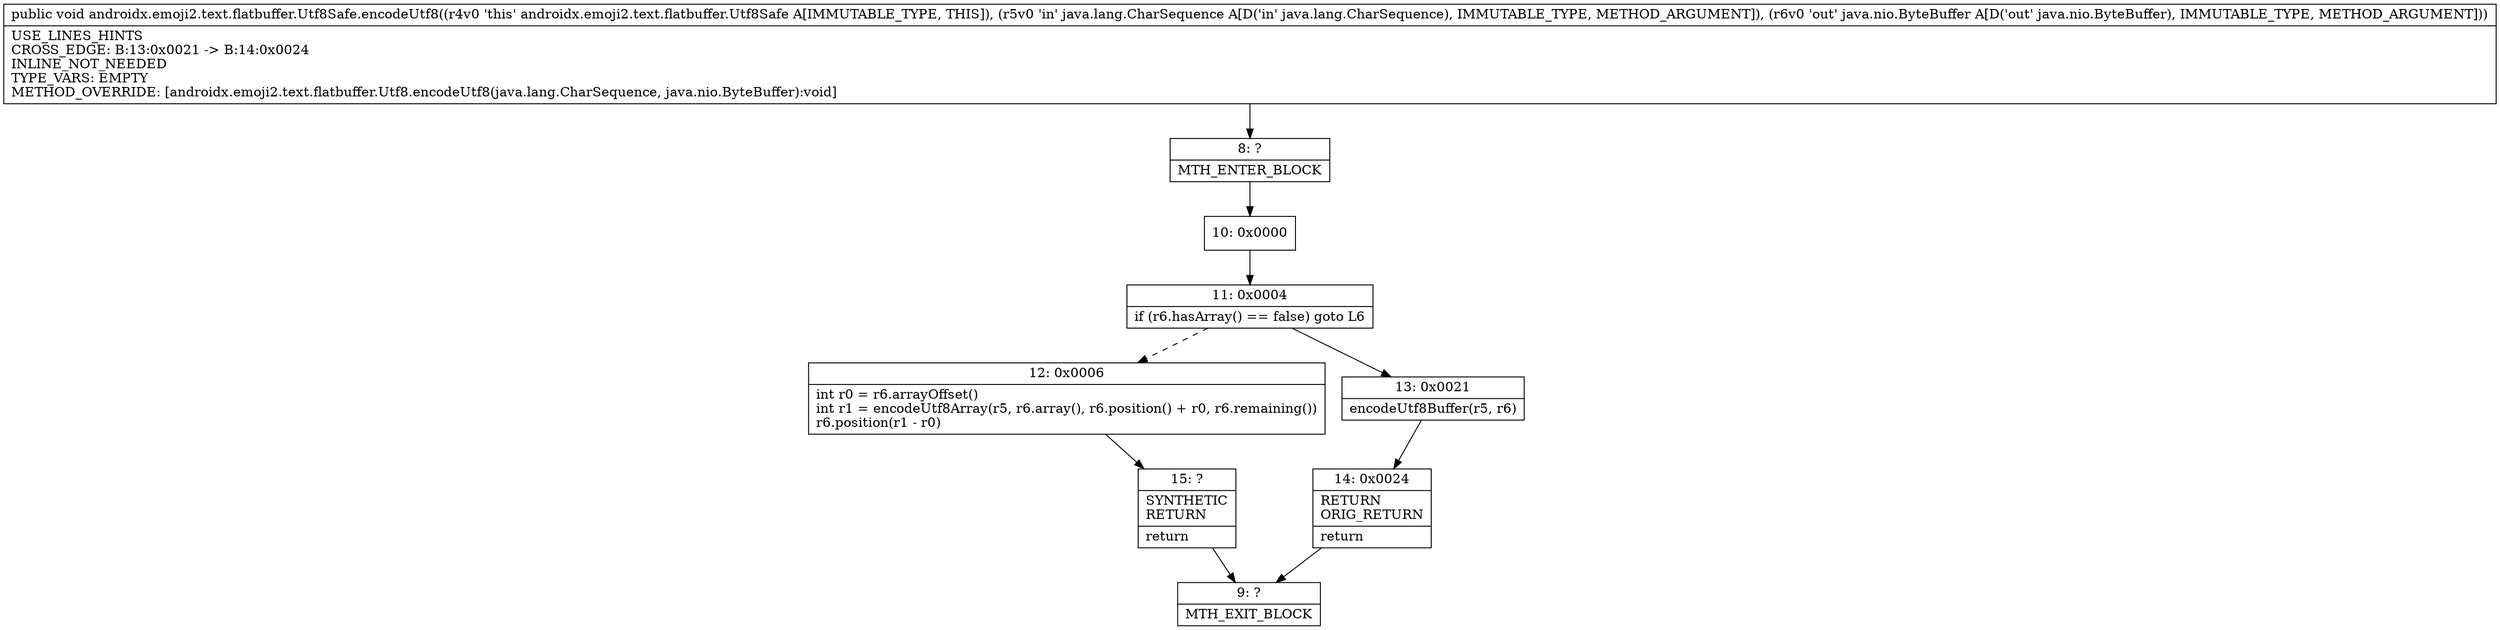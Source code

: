 digraph "CFG forandroidx.emoji2.text.flatbuffer.Utf8Safe.encodeUtf8(Ljava\/lang\/CharSequence;Ljava\/nio\/ByteBuffer;)V" {
Node_8 [shape=record,label="{8\:\ ?|MTH_ENTER_BLOCK\l}"];
Node_10 [shape=record,label="{10\:\ 0x0000}"];
Node_11 [shape=record,label="{11\:\ 0x0004|if (r6.hasArray() == false) goto L6\l}"];
Node_12 [shape=record,label="{12\:\ 0x0006|int r0 = r6.arrayOffset()\lint r1 = encodeUtf8Array(r5, r6.array(), r6.position() + r0, r6.remaining())\lr6.position(r1 \- r0)\l}"];
Node_15 [shape=record,label="{15\:\ ?|SYNTHETIC\lRETURN\l|return\l}"];
Node_9 [shape=record,label="{9\:\ ?|MTH_EXIT_BLOCK\l}"];
Node_13 [shape=record,label="{13\:\ 0x0021|encodeUtf8Buffer(r5, r6)\l}"];
Node_14 [shape=record,label="{14\:\ 0x0024|RETURN\lORIG_RETURN\l|return\l}"];
MethodNode[shape=record,label="{public void androidx.emoji2.text.flatbuffer.Utf8Safe.encodeUtf8((r4v0 'this' androidx.emoji2.text.flatbuffer.Utf8Safe A[IMMUTABLE_TYPE, THIS]), (r5v0 'in' java.lang.CharSequence A[D('in' java.lang.CharSequence), IMMUTABLE_TYPE, METHOD_ARGUMENT]), (r6v0 'out' java.nio.ByteBuffer A[D('out' java.nio.ByteBuffer), IMMUTABLE_TYPE, METHOD_ARGUMENT]))  | USE_LINES_HINTS\lCROSS_EDGE: B:13:0x0021 \-\> B:14:0x0024\lINLINE_NOT_NEEDED\lTYPE_VARS: EMPTY\lMETHOD_OVERRIDE: [androidx.emoji2.text.flatbuffer.Utf8.encodeUtf8(java.lang.CharSequence, java.nio.ByteBuffer):void]\l}"];
MethodNode -> Node_8;Node_8 -> Node_10;
Node_10 -> Node_11;
Node_11 -> Node_12[style=dashed];
Node_11 -> Node_13;
Node_12 -> Node_15;
Node_15 -> Node_9;
Node_13 -> Node_14;
Node_14 -> Node_9;
}

